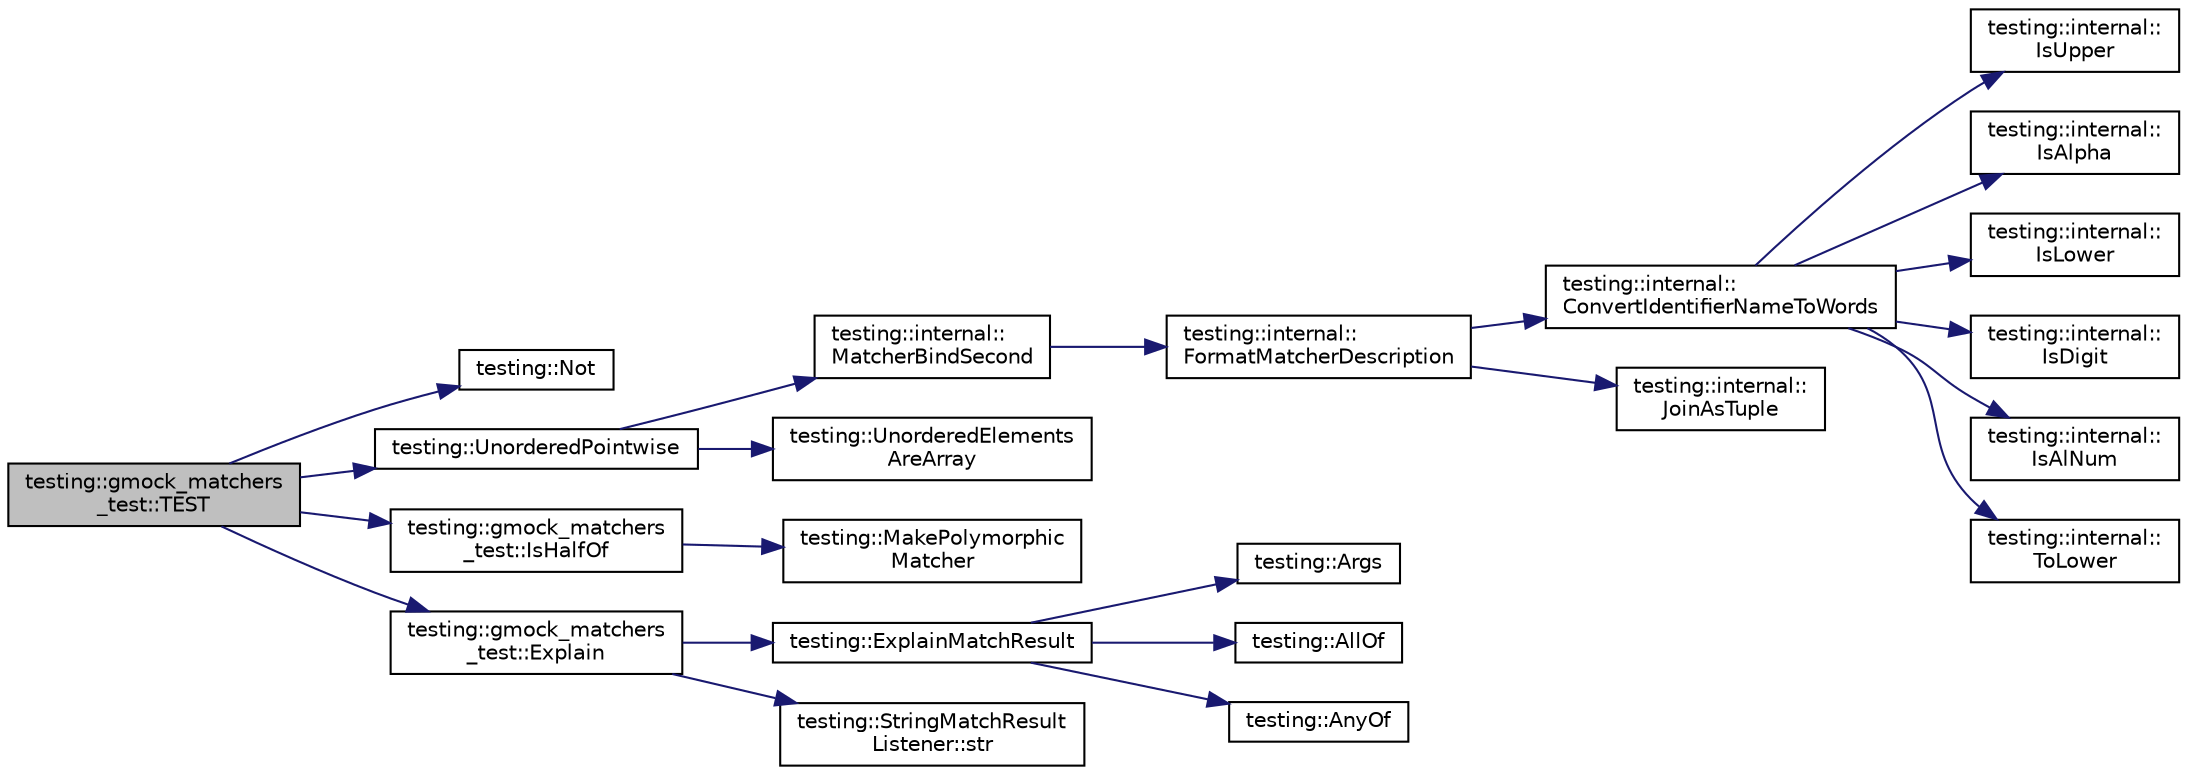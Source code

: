 digraph "testing::gmock_matchers_test::TEST"
{
  edge [fontname="Helvetica",fontsize="10",labelfontname="Helvetica",labelfontsize="10"];
  node [fontname="Helvetica",fontsize="10",shape=record];
  rankdir="LR";
  Node2044 [label="testing::gmock_matchers\l_test::TEST",height=0.2,width=0.4,color="black", fillcolor="grey75", style="filled", fontcolor="black"];
  Node2044 -> Node2045 [color="midnightblue",fontsize="10",style="solid",fontname="Helvetica"];
  Node2045 [label="testing::Not",height=0.2,width=0.4,color="black", fillcolor="white", style="filled",URL="$d0/d75/namespacetesting.html#a3d7d0dda7e51b13fe2f5aa28e23ed6b6"];
  Node2044 -> Node2046 [color="midnightblue",fontsize="10",style="solid",fontname="Helvetica"];
  Node2046 [label="testing::UnorderedPointwise",height=0.2,width=0.4,color="black", fillcolor="white", style="filled",URL="$d0/d75/namespacetesting.html#a3e800c56ae70a6d9955077a75d4971f1"];
  Node2046 -> Node2047 [color="midnightblue",fontsize="10",style="solid",fontname="Helvetica"];
  Node2047 [label="testing::internal::\lMatcherBindSecond",height=0.2,width=0.4,color="black", fillcolor="white", style="filled",URL="$d0/da7/namespacetesting_1_1internal.html#a31eb77a2bb0ca713d6ef07d8a3b9af9e"];
  Node2047 -> Node2048 [color="midnightblue",fontsize="10",style="solid",fontname="Helvetica"];
  Node2048 [label="testing::internal::\lFormatMatcherDescription",height=0.2,width=0.4,color="black", fillcolor="white", style="filled",URL="$d0/da7/namespacetesting_1_1internal.html#a593b52fcbb46a765a31850661b1960f4"];
  Node2048 -> Node2049 [color="midnightblue",fontsize="10",style="solid",fontname="Helvetica"];
  Node2049 [label="testing::internal::\lConvertIdentifierNameToWords",height=0.2,width=0.4,color="black", fillcolor="white", style="filled",URL="$d0/da7/namespacetesting_1_1internal.html#a571db854f6de337007c53573c9cbf8a3"];
  Node2049 -> Node2050 [color="midnightblue",fontsize="10",style="solid",fontname="Helvetica"];
  Node2050 [label="testing::internal::\lIsUpper",height=0.2,width=0.4,color="black", fillcolor="white", style="filled",URL="$d0/da7/namespacetesting_1_1internal.html#a84f3baa379fec6bf5947cb5165aa8cc9"];
  Node2049 -> Node2051 [color="midnightblue",fontsize="10",style="solid",fontname="Helvetica"];
  Node2051 [label="testing::internal::\lIsAlpha",height=0.2,width=0.4,color="black", fillcolor="white", style="filled",URL="$d0/da7/namespacetesting_1_1internal.html#aeb957087fd6bbf9db98ab7cd41b0c129"];
  Node2049 -> Node2052 [color="midnightblue",fontsize="10",style="solid",fontname="Helvetica"];
  Node2052 [label="testing::internal::\lIsLower",height=0.2,width=0.4,color="black", fillcolor="white", style="filled",URL="$d0/da7/namespacetesting_1_1internal.html#ac26ce3883bc8919c27074975e958f3b7"];
  Node2049 -> Node2053 [color="midnightblue",fontsize="10",style="solid",fontname="Helvetica"];
  Node2053 [label="testing::internal::\lIsDigit",height=0.2,width=0.4,color="black", fillcolor="white", style="filled",URL="$d0/da7/namespacetesting_1_1internal.html#a4bd96b7fa6486802d33ddc217af55a39"];
  Node2049 -> Node2054 [color="midnightblue",fontsize="10",style="solid",fontname="Helvetica"];
  Node2054 [label="testing::internal::\lIsAlNum",height=0.2,width=0.4,color="black", fillcolor="white", style="filled",URL="$d0/da7/namespacetesting_1_1internal.html#a83802e7f23324cd512232203662e1a98"];
  Node2049 -> Node2055 [color="midnightblue",fontsize="10",style="solid",fontname="Helvetica"];
  Node2055 [label="testing::internal::\lToLower",height=0.2,width=0.4,color="black", fillcolor="white", style="filled",URL="$d0/da7/namespacetesting_1_1internal.html#ad9c627ef2a94245e3fd69e7ab3d49b42"];
  Node2048 -> Node2056 [color="midnightblue",fontsize="10",style="solid",fontname="Helvetica"];
  Node2056 [label="testing::internal::\lJoinAsTuple",height=0.2,width=0.4,color="black", fillcolor="white", style="filled",URL="$d0/da7/namespacetesting_1_1internal.html#a61d60981533cb0875bad9025e0d98b74"];
  Node2046 -> Node2057 [color="midnightblue",fontsize="10",style="solid",fontname="Helvetica"];
  Node2057 [label="testing::UnorderedElements\lAreArray",height=0.2,width=0.4,color="black", fillcolor="white", style="filled",URL="$d0/d75/namespacetesting.html#ab4896081406209171a1596b7028e1cf7"];
  Node2044 -> Node2058 [color="midnightblue",fontsize="10",style="solid",fontname="Helvetica"];
  Node2058 [label="testing::gmock_matchers\l_test::IsHalfOf",height=0.2,width=0.4,color="black", fillcolor="white", style="filled",URL="$d5/de1/namespacetesting_1_1gmock__matchers__test.html#ace0a8f64b108c7a9c32c2cac15185461"];
  Node2058 -> Node2059 [color="midnightblue",fontsize="10",style="solid",fontname="Helvetica"];
  Node2059 [label="testing::MakePolymorphic\lMatcher",height=0.2,width=0.4,color="black", fillcolor="white", style="filled",URL="$d0/d75/namespacetesting.html#a667ca94f190ec2e17ee2fbfdb7d3da04"];
  Node2044 -> Node2060 [color="midnightblue",fontsize="10",style="solid",fontname="Helvetica"];
  Node2060 [label="testing::gmock_matchers\l_test::Explain",height=0.2,width=0.4,color="black", fillcolor="white", style="filled",URL="$d5/de1/namespacetesting_1_1gmock__matchers__test.html#a54e38d7df891801181af4c2acc38c3d5"];
  Node2060 -> Node2061 [color="midnightblue",fontsize="10",style="solid",fontname="Helvetica"];
  Node2061 [label="testing::ExplainMatchResult",height=0.2,width=0.4,color="black", fillcolor="white", style="filled",URL="$d0/d75/namespacetesting.html#a6d5fbd5104dafc63bf705dafbcb5ce18"];
  Node2061 -> Node2062 [color="midnightblue",fontsize="10",style="solid",fontname="Helvetica"];
  Node2062 [label="testing::Args",height=0.2,width=0.4,color="black", fillcolor="white", style="filled",URL="$d0/d75/namespacetesting.html#aaca153f67b689b8b9d5b8c67ecf8cee4"];
  Node2061 -> Node2063 [color="midnightblue",fontsize="10",style="solid",fontname="Helvetica"];
  Node2063 [label="testing::AllOf",height=0.2,width=0.4,color="black", fillcolor="white", style="filled",URL="$d0/d75/namespacetesting.html#af7618e8606c1cb45738163688944e2b7"];
  Node2061 -> Node2064 [color="midnightblue",fontsize="10",style="solid",fontname="Helvetica"];
  Node2064 [label="testing::AnyOf",height=0.2,width=0.4,color="black", fillcolor="white", style="filled",URL="$d0/d75/namespacetesting.html#a81cfefd9f75cdce827d5bc873cf73aac"];
  Node2060 -> Node2065 [color="midnightblue",fontsize="10",style="solid",fontname="Helvetica"];
  Node2065 [label="testing::StringMatchResult\lListener::str",height=0.2,width=0.4,color="black", fillcolor="white", style="filled",URL="$d9/dd6/classtesting_1_1_string_match_result_listener.html#a77e501016fa53b76e7eee1739d25dde9"];
}
